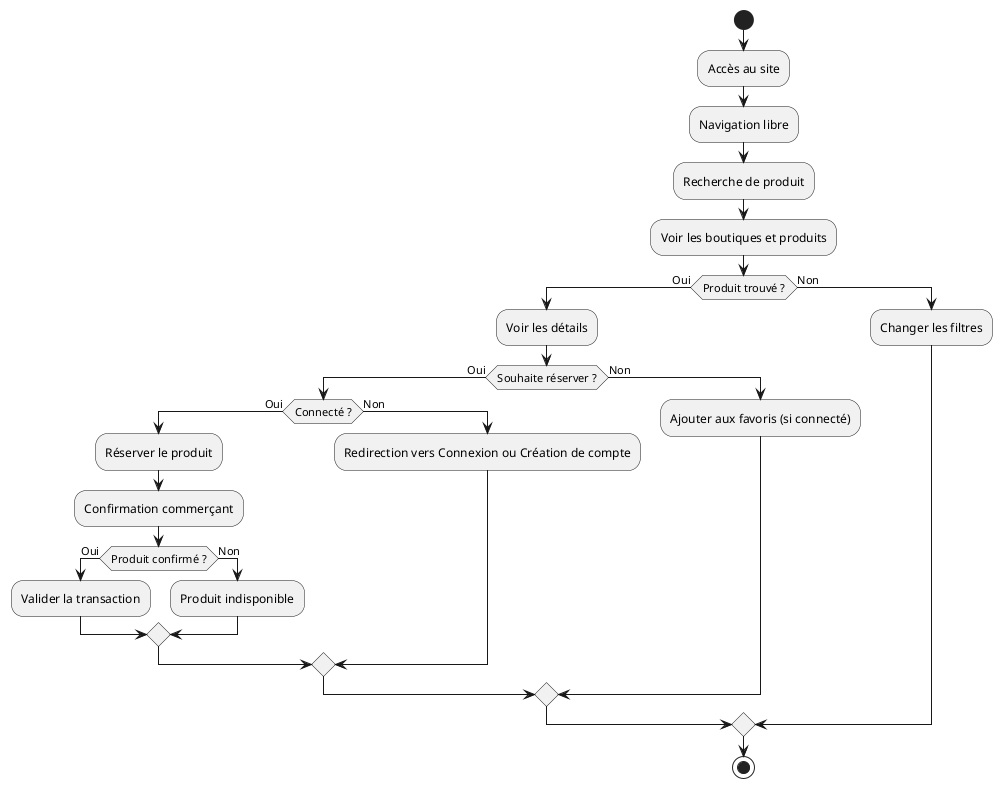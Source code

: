 @startuml
start

:Accès au site;
:Navigation libre;
:Recherche de produit;
:Voir les boutiques et produits;

if (Produit trouvé ?) then (Oui)
  :Voir les détails;
  if (Souhaite réserver ?) then (Oui)
    if (Connecté ?) then (Oui)
      :Réserver le produit;
      :Confirmation commerçant;
      if (Produit confirmé ?) then (Oui)
        :Valider la transaction;
      else (Non)
        :Produit indisponible;
      endif
    else (Non)
      :Redirection vers Connexion ou Création de compte;
    endif
  else (Non)
    :Ajouter aux favoris (si connecté);
  endif
else (Non)
  :Changer les filtres;
endif

stop
@enduml
